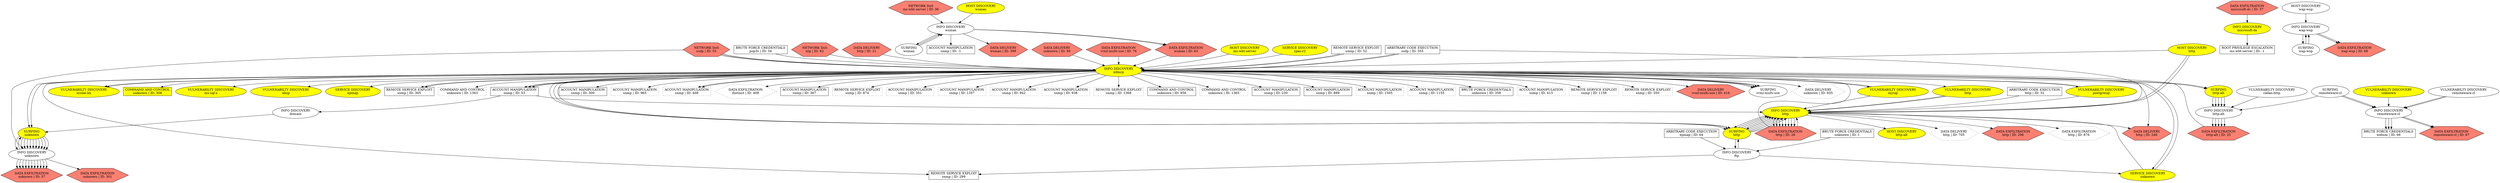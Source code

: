 digraph "" {
	"INFO DISCOVERY
xdmcp"	[fillcolor=yellow,
		shape=oval,
		style=filled,
		tooltip="\"GPL RPC xdmcp info query\""];
	"VULNERABILTY DISCOVERY
postgresql"	[fillcolor=yellow,
		shape=oval,
		style=filled,
		tooltip="\"ET POLICY Suspicious inbound to PostgreSQL port 5432\""];
	"INFO DISCOVERY
xdmcp" -> "VULNERABILTY DISCOVERY
postgresql"	[key=0,
		data="{'color': 'blue', 'label': '<font color=\"blue\"> start_next: 04/11/17, 17:59:58<br/>gap: 5247sec<br/>end_prev: 04/11/17, 16:32:31</\
font><br/><font color=\"blue\"><b>Attacker: 10.0.254.31</b></font>'}"];
	"SERVICE DISCOVERY
unknown"	[fillcolor=yellow,
		shape=oval,
		style=filled,
		tooltip="\"ET SCAN Potential VNC Scan 5800-5820\""];
	"INFO DISCOVERY
xdmcp" -> "SERVICE DISCOVERY
unknown"	[key=0,
		data="{'color': 'blue', 'fontcolor': '\"blue\"', 'label': '\"start_next: 04/11/17, 21:01:21\ngap: -184sec\nend_prev: 04/11/17, 21:04:25\"'}"];
	"VULNERABILTY DISCOVERY
mysql"	[fillcolor=yellow,
		shape=oval,
		style=filled,
		tooltip="\"ET POLICY Suspicious inbound to MSSQL port 1433
ET POLICY Suspicious inbound to mySQL port 3306
ET POLICY Suspicious inbound to \
Oracle SQL port 1521
ET POLICY Suspicious inbound to PostgreSQL port 5432\""];
	"INFO DISCOVERY
xdmcp" -> "VULNERABILTY DISCOVERY
mysql"	[key=0,
		data="{'color': 'brown', 'fontcolor': '\"brown\"', 'label': '\"start_next: 04/11/17, 13:20:44\ngap: 19sec\nend_prev: 04/11/17, 13:20:25\"'}"];
	"ACCOUNT MANIPULATION
snmp | ID: 53"	[shape=box,
		tooltip="\"GPL SNMP private access udp
GPL SNMP public access udp\""];
	"INFO DISCOVERY
xdmcp" -> "ACCOUNT MANIPULATION
snmp | ID: 53"	[key=0,
		data="{'color': 'blue', 'fontcolor': '\"blue\"', 'label': '\"start_next: 04/11/17, 18:03:10\ngap: -89sec\nend_prev: 04/11/17, 18:04:39\"'}"];
	"INFO DISCOVERY
xdmcp" -> "ACCOUNT MANIPULATION
snmp | ID: 53"	[key=1,
		data="{'color': 'blue', 'fontcolor': '\"blue\"', 'label': '\"start_next: 04/11/17, 16:33:04\ngap: -25sec\nend_prev: 04/11/17, 16:33:28\"'}"];
	"INFO DISCOVERY
xdmcp" -> "ACCOUNT MANIPULATION
snmp | ID: 53"	[key=2,
		data="{'color': 'blue', 'fontcolor': '\"blue\"', 'label': '\"start_next: 04/11/17, 18:04:03\ngap: 46sec\nend_prev: 04/11/17, 18:03:18\"'}"];
	"SURFING
http"	[fillcolor=yellow,
		shape=oval,
		style=filled,
		tooltip="\"ET WEB_SERVER WEB-PHP phpinfo access\""];
	"INFO DISCOVERY
xdmcp" -> "SURFING
http"	[key=0,
		data="{'color': 'blue', 'label': '<font color=\"blue\"> start_next: 04/11/17, 16:31:49<br/>gap: 2sec<br/>end_prev: 04/11/17, 16:31:48</font><\
br/><font color=\"blue\"><b>Attacker: 10.0.254.31</b></font>'}"];
	"INFO DISCOVERY
xdmcp" -> "SURFING
http"	[key=1,
		data="{'color': 'blue', 'fontcolor': '\"blue\"', 'label': '\"start_next: 04/11/17, 18:02:57\ngap: 4sec\nend_prev: 04/11/17, 18:02:53\"'}"];
	"INFO DISCOVERY
xdmcp" -> "SURFING
http"	[key=2,
		data="{'color': 'blue', 'fontcolor': '\"blue\"', 'label': '\"start_next: 04/11/17, 19:00:35\ngap: 1sec\nend_prev: 04/11/17, 19:00:33\"'}"];
	"VULNERABILTY DISCOVERY
http"	[fillcolor=yellow,
		shape=oval,
		style=filled,
		tooltip="\"ET SCAN Nikto Web App Scan in Progress\""];
	"INFO DISCOVERY
xdmcp" -> "VULNERABILTY DISCOVERY
http"	[key=0,
		data="{'color': 'blue', 'fontcolor': '\"blue\"', 'label': '\"start_next: 04/11/17, 19:03:50\ngap: -11sec\nend_prev: 04/11/17, 19:04:01\"'}"];
	"DATA DELIVERY
http | ID: 246"	[fillcolor=salmon,
		shape=hexagon,
		style=filled,
		tooltip="\"GPL WEB_SERVER perl post attempt\""];
	"INFO DISCOVERY
xdmcp" -> "DATA DELIVERY
http | ID: 246"	[key=0,
		data="{'color': 'blue', 'fontcolor': '\"blue\"', 'label': '\"start_next: 04/11/17, 14:12:05\ngap: 2sec\nend_prev: 04/11/17, 14:12:04\"'}"];
	"SURFING
http-alt"	[fillcolor=yellow,
		shape=oval,
		style=filled,
		tooltip="\"ET WEB_SERVER WEB-PHP phpinfo access\""];
	"INFO DISCOVERY
xdmcp" -> "SURFING
http-alt"	[key=0,
		data="{'color': 'blue', 'fontcolor': '\"blue\"', 'label': '\"start_next: 04/11/17, 14:10:39\ngap: 2sec\nend_prev: 04/11/17, 14:10:38\"'}"];
	"INFO DISCOVERY
xdmcp" -> "SURFING
http-alt"	[key=1,
		data="{'color': 'blue', 'fontcolor': '\"blue\"', 'label': '\"start_next: 04/11/17, 19:00:15\ngap: 2sec\nend_prev: 04/11/17, 19:00:13\"'}"];
	"VULNERABILTY DISCOVERY
ncube-lm"	[fillcolor=yellow,
		shape=oval,
		style=filled,
		tooltip="\"ET POLICY Suspicious inbound to mySQL port 3306
ET POLICY Suspicious inbound to mSQL port 4333
ET POLICY Suspicious inbound to \
MSSQL port 1433
ET POLICY Suspicious inbound to Oracle SQL port 1521
ET SCAN Nessus User Agent
ET POLICY Suspicious inbound to PostgreSQL \
port 5432\""];
	"INFO DISCOVERY
xdmcp" -> "VULNERABILTY DISCOVERY
ncube-lm"	[key=0,
		data="{'color': 'blue', 'fontcolor': '\"blue\"', 'label': '\"start_next: 04/11/17, 17:58:27\ngap: 5334sec\nend_prev: 04/11/17, 16:29:33\"'}"];
	"INFO DISCOVERY
xdmcp" -> "VULNERABILTY DISCOVERY
ncube-lm"	[key=1,
		data="{'color': 'blue', 'fontcolor': '\"blue\"', 'label': '\"start_next: 04/11/17, 18:56:43\ngap: 3367sec\nend_prev: 04/11/17, 18:00:36\"'}"];
	"COMMAND AND CONTROL
unknown | ID: 308"	[fillcolor=yellow,
		shape=box,
		style=filled,
		tooltip="\"ET POLICY RDP connection confirm\""];
	"INFO DISCOVERY
xdmcp" -> "COMMAND AND CONTROL
unknown | ID: 308"	[key=0,
		data="{'color': 'blue', 'fontcolor': '\"blue\"', 'label': '\"start_next: 04/11/17, 18:34:54\ngap: -70sec\nend_prev: 04/11/17, 18:36:04\"'}"];
	"VULNERABILTY DISCOVERY
ms-sql-s"	[fillcolor=yellow,
		shape=oval,
		style=filled,
		tooltip="\"ET POLICY Suspicious inbound to MSSQL port 1433
ET POLICY Suspicious inbound to mySQL port 3306
ET POLICY Suspicious inbound to \
Oracle SQL port 1521
ET POLICY Suspicious inbound to mSQL port 4333\""];
	"INFO DISCOVERY
xdmcp" -> "VULNERABILTY DISCOVERY
ms-sql-s"	[key=0,
		data="{'color': 'blue', 'fontcolor': '\"blue\"', 'label': '<font color=\"blue\"> start_next: 04/11/17, 18:57:01<br/>gap: 3359sec<br/>end_prev: \
04/11/17, 18:01:02</font><br/><font color=\"blue\"><b>Attacker: 10.0.254.31</b></font>'}"];
	"VULNERABILTY DISCOVERY
ahsp"	[fillcolor=yellow,
		shape=oval,
		style=filled,
		tooltip="\"ET POLICY Suspicious inbound to PostgreSQL port 5432
ET POLICY Suspicious inbound to MSSQL port 1433
ET POLICY Suspicious inbound \
to Oracle SQL port 1521
ET POLICY Suspicious inbound to mSQL port 4333\""];
	"INFO DISCOVERY
xdmcp" -> "VULNERABILTY DISCOVERY
ahsp"	[key=0,
		data="{'color': 'blue', 'label': '<font color=\"blue\"> start_next: 04/11/17, 17:58:38<br/>gap: 5331sec<br/>end_prev: 04/11/17, 16:29:48</\
font><br/><font color=\"blue\"><b>Attacker: 10.0.254.31</b></font>'}"];
	"SERVICE DISCOVERY
epmap"	[fillcolor=yellow,
		shape=oval,
		style=filled,
		tooltip="\"ET SCAN Behavioral Unusual Port 135 traffic Potential Scan or Infection
ET SCAN Potential VNC Scan 5800-5820
ET SCAN Potential \
VNC Scan 5900-5920\""];
	"INFO DISCOVERY
xdmcp" -> "SERVICE DISCOVERY
epmap"	[key=0,
		data="{'color': 'blue', 'fontcolor': '\"blue\"', 'label': '\"start_next: 04/11/17, 18:56:14\ngap: 3136sec\nend_prev: 04/11/17, 18:03:58\"'}"];
	"REMOTE SERVICE EXPLOIT
snmp | ID: 365"	[shape=box,
		tooltip="\"ET SNMP Samsung Printer SNMP Hardcode RW Community String\""];
	"INFO DISCOVERY
xdmcp" -> "REMOTE SERVICE EXPLOIT
snmp | ID: 365"	[key=0,
		data="{'color': 'blue', 'fontcolor': '\"blue\"', 'label': '<font color=\"blue\"> start_next: 04/11/17, 14:00:46<br/>gap: -231sec<br/>end_prev: \
04/11/17, 14:04:37</font><br/><font color=\"blue\"><b>Attacker: 10.0.254.31</b></font>'}"];
	"INFO DISCOVERY
xdmcp" -> "REMOTE SERVICE EXPLOIT
snmp | ID: 365"	[key=1,
		data="{'color': 'blue', 'fontcolor': '\"blue\"', 'label': '\"start_next: 04/11/17, 17:59:32\ngap: -1sec\nend_prev: 04/11/17, 17:59:33\"'}"];
	"COMMAND AND CONTROL
unknown | ID: 1363"	[shape=box,
		style=dotted,
		tooltip="\"ET POLICY RDP connection confirm\""];
	"INFO DISCOVERY
xdmcp" -> "COMMAND AND CONTROL
unknown | ID: 1363"	[key=0,
		data="{'color': 'blue', 'fontcolor': '\"blue\"', 'label': '\"start_next: 04/11/17, 16:53:57\ngap: -69sec\nend_prev: 04/11/17, 16:55:06\"'}"];
	"REMOTE SERVICE EXPLOIT
snmp | ID: 299"	[shape=box,
		tooltip="\"ET SNMP Samsung Printer SNMP Hardcode RW Community String\""];
	"INFO DISCOVERY
xdmcp" -> "REMOTE SERVICE EXPLOIT
snmp | ID: 299"	[key=0,
		data="{'color': 'blue', 'fontcolor': '\"blue\"', 'label': '\"start_next: 04/11/17, 18:04:54\ngap: -49sec\nend_prev: 04/11/17, 18:05:43\"'}"];
	"SURFING
unknown"	[fillcolor=yellow,
		shape=oval,
		style=filled,
		tooltip="\"ET WEB_SERVER WEB-PHP phpinfo access\""];
	"INFO DISCOVERY
xdmcp" -> "SURFING
unknown"	[key=0,
		data="{'color': 'blue', 'label': '<font color=\"blue\"> start_next: 04/11/17, 14:10:08<br/>gap: 1sec<br/>end_prev: 04/11/17, 14:10:07</font><\
br/><font color=\"blue\"><b>Attacker: 10.0.254.31</b></font>'}"];
	"INFO DISCOVERY
xdmcp" -> "SURFING
unknown"	[key=1,
		data="{'color': 'blue', 'fontcolor': '\"blue\"', 'label': '\"start_next: 04/11/17, 19:00:32\ngap: 54sec\nend_prev: 04/11/17, 18:59:38\"'}"];
	"ACCOUNT MANIPULATION
snmp | ID: 300"	[shape=box,
		tooltip="\"GPL SNMP public access udp\""];
	"INFO DISCOVERY
xdmcp" -> "ACCOUNT MANIPULATION
snmp | ID: 300"	[key=0,
		data="{'color': 'purple', 'fontcolor': '\"purple\"', 'label': '\"start_next: 04/11/17, 16:45:52\ngap: 0sec\nend_prev: 04/11/17, 16:45:52\"'}"];
	"ACCOUNT MANIPULATION
snmp | ID: 965"	[shape=box,
		style=dotted,
		tooltip="\"GPL SNMP private access udp
GPL SNMP public access udp\""];
	"INFO DISCOVERY
xdmcp" -> "ACCOUNT MANIPULATION
snmp | ID: 965"	[key=0,
		data="{'color': 'blue', 'label': '<font color=\"blue\"> start_next: 04/11/17, 14:03:19<br/>gap: -22sec<br/>end_prev: 04/11/17, 14:03:41</\
font><br/><font color=\"blue\"><b>Attacker: 10.0.254.31</b></font>'}"];
	"ACCOUNT MANIPULATION
snmp | ID: 408"	[shape=box,
		style=dotted,
		tooltip="\"GPL SNMP private access udp
GPL SNMP public access udp\""];
	"INFO DISCOVERY
xdmcp" -> "ACCOUNT MANIPULATION
snmp | ID: 408"	[key=0,
		data="{'color': 'blue', 'fontcolor': '\"blue\"', 'label': '\"start_next: 04/11/17, 16:31:24\ngap: 20sec\nend_prev: 04/11/17, 16:31:04\"'}"];
	"INFO DISCOVERY
xdmcp" -> "ACCOUNT MANIPULATION
snmp | ID: 408"	[key=1,
		data="{'color': 'blue', 'label': '<font color=\"blue\"> start_next: 04/11/17, 18:02:42<br/>gap: -32sec<br/>end_prev: 04/11/17, 18:03:14</\
font><br/><font color=\"blue\"><b>Attacker: 10.0.254.31</b></font>'}"];
	"DATA EXFILTRATION
distinct | ID: 409"	[fillcolor=salmon,
		shape=hexagon,
		style=dotted,
		tooltip="\"ET WEB_SPECIFIC_APPS PHP-CGI query string parameter vulnerability\""];
	"INFO DISCOVERY
xdmcp" -> "DATA EXFILTRATION
distinct | ID: 409"	[key=0,
		data="{'color': 'blue', 'fontcolor': '\"blue\"', 'label': '\"start_next: 04/11/17, 14:05:13\ngap: 26sec\nend_prev: 04/11/17, 14:04:47\"'}"];
	"ACCOUNT MANIPULATION
snmp | ID: 367"	[shape=box,
		tooltip="\"GPL SNMP private access udp
GPL SNMP public access udp\""];
	"INFO DISCOVERY
xdmcp" -> "ACCOUNT MANIPULATION
snmp | ID: 367"	[key=0,
		data="{'color': 'blue', 'fontcolor': '\"blue\"', 'label': '\"start_next: 04/11/17, 14:05:28\ngap: 52sec\nend_prev: 04/11/17, 14:04:36\"'}"];
	"REMOTE SERVICE EXPLOIT
snmp | ID: 874"	[shape=box,
		style=dotted,
		tooltip="\"ET SNMP Samsung Printer SNMP Hardcode RW Community String\""];
	"INFO DISCOVERY
xdmcp" -> "REMOTE SERVICE EXPLOIT
snmp | ID: 874"	[key=0,
		data="{'color': 'blue', 'fontcolor': '\"blue\"', 'label': '\"start_next: 04/11/17, 14:01:27\ngap: -119sec\nend_prev: 04/11/17, 14:03:26\"'}"];
	"ACCOUNT MANIPULATION
snmp | ID: 351"	[shape=box,
		style=dotted,
		tooltip="\"GPL SNMP private access udp
GPL SNMP public access udp\""];
	"INFO DISCOVERY
xdmcp" -> "ACCOUNT MANIPULATION
snmp | ID: 351"	[key=0,
		data="{'color': 'blue', 'fontcolor': '\"blue\"', 'label': '\"start_next: 04/11/17, 18:06:06\ngap: -263sec\nend_prev: 04/11/17, 18:10:29\"'}"];
	"ACCOUNT MANIPULATION
snmp | ID: 1357"	[shape=box,
		style=dotted,
		tooltip="\"GPL SNMP public access udp\""];
	"INFO DISCOVERY
xdmcp" -> "ACCOUNT MANIPULATION
snmp | ID: 1357"	[key=0,
		data="{'color': 'blue', 'fontcolor': '\"blue\"', 'label': '\"start_next: 04/11/17, 14:03:05\ngap: 49sec\nend_prev: 04/11/17, 14:02:16\"'}"];
	"ACCOUNT MANIPULATION
snmp | ID: 942"	[shape=box,
		style=dotted,
		tooltip="\"GPL SNMP private access udp
GPL SNMP public access udp\""];
	"INFO DISCOVERY
xdmcp" -> "ACCOUNT MANIPULATION
snmp | ID: 942"	[key=0,
		data="{'color': 'blue', 'fontcolor': '\"blue\"', 'label': '\"start_next: 04/11/17, 16:31:10\ngap: -64sec\nend_prev: 04/11/17, 16:32:13\"'}"];
	"ACCOUNT MANIPULATION
snmp | ID: 938"	[shape=box,
		style=dotted,
		tooltip="\"GPL SNMP private access udp
GPL SNMP public access udp\""];
	"INFO DISCOVERY
xdmcp" -> "ACCOUNT MANIPULATION
snmp | ID: 938"	[key=0,
		data="{'color': 'blue', 'fontcolor': '\"blue\"', 'label': '\"start_next: 04/11/17, 18:02:07\ngap: -71sec\nend_prev: 04/11/17, 18:03:18\"'}"];
	"REMOTE SERVICE EXPLOIT
snmp | ID: 1368"	[shape=box,
		style=dotted,
		tooltip="\"ET SNMP Samsung Printer SNMP Hardcode RW Community String\""];
	"INFO DISCOVERY
xdmcp" -> "REMOTE SERVICE EXPLOIT
snmp | ID: 1368"	[key=0,
		data="{'color': 'blue', 'fontcolor': '\"blue\"', 'label': '\"start_next: 04/11/17, 14:05:16\ngap: -77sec\nend_prev: 04/11/17, 14:06:33\"'}"];
	"COMMAND AND CONTROL
unknown | ID: 956"	[shape=box,
		tooltip="\"ET POLICY RDP connection confirm\""];
	"INFO DISCOVERY
xdmcp" -> "COMMAND AND CONTROL
unknown | ID: 956"	[key=0,
		data="{'color': 'blue', 'fontcolor': '\"blue\"', 'label': '<font color=\"blue\"> start_next: 04/11/17, 18:05:40<br/>gap: -54sec<br/>end_prev: \
04/11/17, 18:06:34</font><br/><font color=\"blue\"><b>Attacker: 10.0.254.31</b></font>'}"];
	"COMMAND AND CONTROL
unknown | ID: 1365"	[shape=box,
		style=dotted,
		tooltip="\"ET POLICY RDP connection confirm\""];
	"INFO DISCOVERY
xdmcp" -> "COMMAND AND CONTROL
unknown | ID: 1365"	[key=0,
		data="{'color': 'blue', 'fontcolor': '\"blue\"', 'label': '\"start_next: 04/11/17, 18:05:22\ngap: -49sec\nend_prev: 04/11/17, 18:06:11\"'}"];
	"ACCOUNT MANIPULATION
snmp | ID: 230"	[shape=box,
		tooltip="\"GPL SNMP private access udp
GPL SNMP public access udp\""];
	"INFO DISCOVERY
xdmcp" -> "ACCOUNT MANIPULATION
snmp | ID: 230"	[key=0,
		data="{'color': 'blue', 'fontcolor': '\"blue\"', 'label': '\"start_next: 04/11/17, 16:31:12\ngap: 57sec\nend_prev: 04/11/17, 16:30:15\"'}"];
	"ACCOUNT MANIPULATION
snmp | ID: 889"	[shape=box,
		tooltip="\"GPL SNMP private access udp
GPL SNMP public access udp\""];
	"INFO DISCOVERY
xdmcp" -> "ACCOUNT MANIPULATION
snmp | ID: 889"	[key=0,
		data="{'color': 'blue', 'fontcolor': '\"blue\"', 'label': '<font color=\"blue\"> start_next: 04/11/17, 16:30:57<br/>gap: 55sec<br/>end_prev: \
04/11/17, 16:30:02</font><br/><font color=\"blue\"><b>Attacker: 10.0.254.31</b></font>'}"];
	"ACCOUNT MANIPULATION
snmp | ID: 1505"	[shape=box,
		style=dotted,
		tooltip="\"GPL SNMP private access udp
GPL SNMP public access udp\""];
	"INFO DISCOVERY
xdmcp" -> "ACCOUNT MANIPULATION
snmp | ID: 1505"	[key=0,
		data="{'color': 'blue', 'fontcolor': '\"blue\"', 'label': '\"start_next: 04/11/17, 18:02:05\ngap: -49sec\nend_prev: 04/11/17, 18:02:54\"'}"];
	"ACCOUNT MANIPULATION
snmp | ID: 1155"	[shape=box,
		style=dotted,
		tooltip="\"GPL SNMP private access udp
GPL SNMP public access udp\""];
	"INFO DISCOVERY
xdmcp" -> "ACCOUNT MANIPULATION
snmp | ID: 1155"	[key=0,
		data="{'color': 'blue', 'fontcolor': '\"blue\"', 'label': '\"start_next: 04/11/17, 14:03:06\ngap: 48sec\nend_prev: 04/11/17, 14:02:19\"'}"];
	"BRUTE FORCE CREDENTIALS
unknown | ID: 358"	[shape=box,
		tooltip="\"ET SCAN Multiple MySQL Login Failures Possible Brute Force Attempt\""];
	"INFO DISCOVERY
xdmcp" -> "BRUTE FORCE CREDENTIALS
unknown | ID: 358"	[key=0,
		data="{'color': 'blue', 'fontcolor': '\"blue\"', 'label': '\"start_next: 04/11/17, 16:31:18\ngap: 48sec\nend_prev: 04/11/17, 16:30:31\"'}"];
	"ACCOUNT MANIPULATION
snmp | ID: 413"	[shape=box,
		style=dotted,
		tooltip="\"GPL SNMP private access udp
GPL SNMP public access udp\""];
	"INFO DISCOVERY
xdmcp" -> "ACCOUNT MANIPULATION
snmp | ID: 413"	[key=0,
		data="{'color': 'blue', 'fontcolor': '\"blue\"', 'label': '\"start_next: 04/11/17, 16:30:21\ngap: 37sec\nend_prev: 04/11/17, 16:29:44\"'}"];
	"REMOTE SERVICE EXPLOIT
snmp | ID: 1158"	[shape=box,
		style=dotted,
		tooltip="\"ET SNMP Samsung Printer SNMP Hardcode RW Community String\""];
	"INFO DISCOVERY
xdmcp" -> "REMOTE SERVICE EXPLOIT
snmp | ID: 1158"	[key=0,
		data="{'color': 'blue', 'fontcolor': '\"blue\"', 'label': '<font color=\"blue\"> start_next: 04/11/17, 18:03:15<br/>gap: -75sec<br/>end_prev: \
04/11/17, 18:04:30</font><br/><font color=\"blue\"><b>Attacker: 10.0.254.31</b></font>'}"];
	"REMOTE SERVICE EXPLOIT
snmp | ID: 350"	[shape=box,
		style=dotted,
		tooltip="\"ET SNMP Samsung Printer SNMP Hardcode RW Community String\""];
	"INFO DISCOVERY
xdmcp" -> "REMOTE SERVICE EXPLOIT
snmp | ID: 350"	[key=0,
		data="{'color': 'blue', 'fontcolor': '\"blue\"', 'label': '\"start_next: 04/11/17, 16:29:49\ngap: -103sec\nend_prev: 04/11/17, 16:31:32\"'}"];
	"DATA DELIVERY
vrml-multi-use | ID: 416"	[fillcolor=salmon,
		shape=hexagon,
		style=filled,
		tooltip="\"ET WEB_SERVER PHP Possible php Remote File Inclusion Attempt
ET WEB_SERVER PHP tags in HTTP POST
GPL WEB_SERVER perl post attempt\""];
	"INFO DISCOVERY
xdmcp" -> "DATA DELIVERY
vrml-multi-use | ID: 416"	[key=0,
		data="{'color': 'blue', 'fontcolor': '\"blue\"', 'label': '<font color=\"blue\"> start_next: 04/11/17, 21:00:04<br/>gap: -289sec<br/>end_prev: \
04/11/17, 21:04:53</font><br/><font color=\"blue\"><b>Attacker: 10.0.254.31</b></font>'}"];
	"SURFING
vrml-multi-use"	[shape=oval,
		tooltip="\"ET WEB_SERVER WEB-PHP phpinfo access\""];
	"INFO DISCOVERY
xdmcp" -> "SURFING
vrml-multi-use"	[key=0,
		data="{'color': 'blue', 'fontcolor': '\"blue\"', 'label': '<font color=\"blue\"> start_next: 04/11/17, 14:11:32<br/>gap: 2sec<br/>end_prev: \
04/11/17, 14:11:30</font><br/><font color=\"blue\"><b>Attacker: 10.0.254.31</b></font>'}"];
	"INFO DISCOVERY
xdmcp" -> "SURFING
vrml-multi-use"	[key=1,
		data="{'color': 'blue', 'fontcolor': '\"blue\"', 'label': '\"start_next: 04/11/17, 16:34:42\ngap: 2sec\nend_prev: 04/11/17, 16:34:40\"'}"];
	"INFO DISCOVERY
xdmcp" -> "SURFING
vrml-multi-use"	[key=2,
		data="{'color': 'blue', 'fontcolor': '\"blue\"', 'label': '\"start_next: 04/11/17, 18:07:07\ngap: 2sec\nend_prev: 04/11/17, 18:07:05\"'}"];
	"INFO DISCOVERY
xdmcp" -> "SURFING
vrml-multi-use"	[key=3,
		data="{'color': 'blue', 'fontcolor': '\"blue\"', 'label': '\"start_next: 04/11/17, 19:01:18\ngap: 2sec\nend_prev: 04/11/17, 19:01:16\"'}"];
	"DATA DELIVERY
unknown | ID: 935"	[fillcolor=salmon,
		shape=hexagon,
		style=dotted,
		tooltip="\"ET WEB_SERVER PHP tags in HTTP POST
GPL WEB_SERVER perl post attempt\""];
	"INFO DISCOVERY
xdmcp" -> "DATA DELIVERY
unknown | ID: 935"	[key=0,
		data="{'color': 'blue', 'fontcolor': '\"blue\"', 'label': '\"start_next: 04/11/17, 16:32:34\ngap: 7sec\nend_prev: 04/11/17, 16:32:27\"'}"];
	"INFO DISCOVERY
http"	[fillcolor=yellow,
		shape=oval,
		style=filled,
		tooltip="\"GPL WEB_SERVER mod_gzip_status access\""];
	"INFO DISCOVERY
http" -> "SURFING
http"	[key=0,
		data="{'color': 'purple', 'fontcolor': '\"purple\"', 'label': '\"start_next: 04/11/17, 15:49:56\ngap: 1sec\nend_prev: 04/11/17, 15:49:55\"'}"];
	"INFO DISCOVERY
http" -> "SURFING
http"	[key=1,
		data="{'color': 'tomato', 'fontcolor': '\"purple\"', 'label': '<font color=\"tomato\"> start_next: 04/11/17, 13:41:56<br/>gap: 1sec<br/>end_\
prev: 04/11/17, 13:41:55</font><br/><font color=\"tomato\"><b>Attacker: 10.0.254.33</b></font>'}"];
	"DATA EXFILTRATION
http | ID: 26"	[fillcolor=salmon,
		shape=hexagon,
		style=filled,
		tooltip="\"ET WEB_SPECIFIC_APPS PHP-CGI query string parameter vulnerability\""];
	"INFO DISCOVERY
http" -> "DATA EXFILTRATION
http | ID: 26"	[key=0,
		data="{'color': 'blue', 'fontcolor': '\"blue\"', 'label': '\"start_next: 04/11/17, 22:19:01\ngap: 1sec\nend_prev: 04/11/17, 22:19:00\"'}"];
	"INFO DISCOVERY
http" -> "DATA EXFILTRATION
http | ID: 26"	[key=1,
		data="{'color': 'purple', 'fontcolor': '\"purple\"', 'label': '\"start_next: 04/11/17, 13:31:59\ngap: 1sec\nend_prev: 04/11/17, 13:31:59\"'}"];
	"INFO DISCOVERY
http" -> "DATA EXFILTRATION
http | ID: 26"	[key=2,
		data="{'color': 'purple', 'fontcolor': '\"purple\"', 'label': '\"start_next: 04/11/17, 15:49:55\ngap: 1sec\nend_prev: 04/11/17, 15:49:54\"'}"];
	"INFO DISCOVERY
http" -> "DATA EXFILTRATION
http | ID: 26"	[key=3,
		data="{'color': 'purple', 'fontcolor': '\"purple\"', 'label': '\"start_next: 04/11/17, 18:10:09\ngap: 1sec\nend_prev: 04/11/17, 18:10:08\"'}"];
	"INFO DISCOVERY
http" -> "DATA EXFILTRATION
http | ID: 26"	[key=4,
		data="{'color': 'purple', 'fontcolor': '\"purple\"', 'label': '\"start_next: 04/11/17, 13:22:54\ngap: 1sec\nend_prev: 04/11/17, 13:22:53\"'}"];
	"INFO DISCOVERY
http" -> "DATA EXFILTRATION
http | ID: 26"	[key=5,
		data="{'color': 'brown', 'fontcolor': '\"brown\"', 'label': '\"start_next: 04/11/17, 14:16:09\ngap: 1sec\nend_prev: 04/11/17, 14:16:09\"'}"];
	"INFO DISCOVERY
http" -> "DATA EXFILTRATION
http | ID: 26"	[key=6,
		data="{'color': 'brown', 'fontcolor': '\"brown\"', 'label': '\"start_next: 04/11/17, 14:17:33\ngap: -79sec\nend_prev: 04/11/17, 14:18:52\"'}"];
	"INFO DISCOVERY
http" -> "DATA EXFILTRATION
http | ID: 26"	[key=7,
		data="{'color': 'tomato', 'fontcolor': '\"tomato\"', 'label': '\"start_next: 04/11/17, 16:07:27\ngap: 1sec\nend_prev: 04/11/17, 16:07:26\"'}"];
	"HOST DISCOVERY
http-alt"	[fillcolor=yellow,
		shape=oval,
		style=filled,
		tooltip="\"ET SCAN Possible Nmap User-Agent Observed
ET SCAN Nmap Scripting Engine User-Agent Detected (Nmap Scripting Engine)\""];
	"INFO DISCOVERY
http" -> "HOST DISCOVERY
http-alt"	[key=0,
		data="{'color': 'purple', 'fontcolor': '\"purple\"', 'label': '\"start_next: 04/11/17, 14:00:02\ngap: -40sec\nend_prev: 04/11/17, 14:00:42\"'}"];
	"INFO DISCOVERY
http" -> "DATA DELIVERY
http | ID: 246"	[key=0,
		data="{'color': 'blue', 'fontcolor': '\"blue\"', 'label': '\"start_next: 04/11/17, 18:04:46\ngap: 2sec\nend_prev: 04/11/17, 18:04:44\"'}"];
	"DATA DELIVERY
http | ID: 705"	[fillcolor=salmon,
		shape=hexagon,
		style=dotted,
		tooltip="\"ET WEB_SERVER PHP tags in HTTP POST
ET WEB_SERVER PHP Possible php Remote File Inclusion Attempt
ET WEB_SERVER PHP Possible https \
Local File Inclusion Attempt
GPL WEB_SERVER perl post attempt\""];
	"INFO DISCOVERY
http" -> "DATA DELIVERY
http | ID: 705"	[key=0,
		data="{'color': 'blue', 'fontcolor': '\"blue\"', 'label': '\"start_next: 04/11/17, 21:09:26\ngap: 70sec\nend_prev: 04/11/17, 21:08:16\"'}"];
	"DATA EXFILTRATION
http | ID: 296"	[fillcolor=salmon,
		shape=hexagon,
		style=filled,
		tooltip="\"ET WEB_SPECIFIC_APPS PHP-CGI query string parameter vulnerability\""];
	"INFO DISCOVERY
http" -> "DATA EXFILTRATION
http | ID: 296"	[key=0,
		data="{'color': 'brown', 'fontcolor': '\"brown\"', 'label': '\"start_next: 04/11/17, 15:21:41\ngap: 1sec\nend_prev: 04/11/17, 15:21:40\"'}"];
	"DATA EXFILTRATION
http | ID: 876"	[fillcolor=salmon,
		shape=hexagon,
		style=dotted,
		tooltip="\"ET WEB_SPECIFIC_APPS PHP-CGI query string parameter vulnerability
ET WEB_SERVER DD-WRT Information Disclosure Attempt
ET CURRENT_\
EVENTS Possible TLS HeartBleed Unencrypted Request Method 3 (Inbound to Common SSL Port)
ET INFO WinHttp AutoProxy Request wpad.dat \
Possible BadTunnel\""];
	"INFO DISCOVERY
http" -> "DATA EXFILTRATION
http | ID: 876"	[key=0,
		data="{'color': 'darkgreen', 'fontcolor': '\"darkgreen\"', 'label': '\"start_next: 04/11/17, 22:10:29\ngap: 1sec\nend_prev: 04/11/17, 22:\
10:29\"'}"];
	"INFO DISCOVERY
microsoft-ds"	[fillcolor=yellow,
		shape=oval,
		style=filled,
		tooltip="\"ET ATTACK_RESPONSE Net User Command Response\""];
	"ROOT PRIVILEGE ESCALATION
ms-wbt-server | ID: -1"	[shape=box,
		tooltip="\"ET POLICY MS Terminal Server Root login\""];
	"INFO DISCOVERY
microsoft-ds" -> "ROOT PRIVILEGE ESCALATION
ms-wbt-server | ID: -1"	[key=0,
		data="{'color': 'blue', 'fontcolor': '\"blue\"', 'label': '\"start_next: 04/11/17, 17:47:33\ngap: 600sec\nend_prev: 04/11/17, 17:37:34\"'}"];
	"INFO DISCOVERY
unknown"	[shape=oval,
		tooltip="\"GPL WEB_SERVER globals.pl access
GPL WEB_SERVER mod_gzip_status access\""];
	"INFO DISCOVERY
unknown" -> "SURFING
unknown"	[key=0,
		data="{'color': 'blue', 'fontcolor': '\"blue\"', 'label': '\"start_next: 04/11/17, 18:04:51\ngap: 3sec\nend_prev: 04/11/17, 18:04:49\"'}"];
	"DATA EXFILTRATION
unknown | ID: 57"	[fillcolor=salmon,
		shape=hexagon,
		style=filled,
		tooltip="\"ET WEB_SPECIFIC_APPS PHP-CGI query string parameter vulnerability\""];
	"INFO DISCOVERY
unknown" -> "DATA EXFILTRATION
unknown | ID: 57"	[key=0,
		data="{'color': 'blue', 'fontcolor': '\"blue\"', 'label': '\"start_next: 04/11/17, 15:48:51\ngap: 1sec\nend_prev: 04/11/17, 15:48:50\"'}"];
	"INFO DISCOVERY
unknown" -> "DATA EXFILTRATION
unknown | ID: 57"	[key=1,
		data="{'color': 'purple', 'fontcolor': '\"purple\"', 'label': '\"start_next: 04/11/17, 13:36:00\ngap: 1sec\nend_prev: 04/11/17, 13:35:59\"'}"];
	"INFO DISCOVERY
unknown" -> "DATA EXFILTRATION
unknown | ID: 57"	[key=2,
		data="{'color': 'purple', 'fontcolor': '\"purple\"', 'label': '\"start_next: 04/11/17, 15:57:26\ngap: 1sec\nend_prev: 04/11/17, 15:57:25\"'}"];
	"INFO DISCOVERY
unknown" -> "DATA EXFILTRATION
unknown | ID: 57"	[key=3,
		data="{'color': 'purple', 'fontcolor': '\"purple\"', 'label': '\"start_next: 04/11/17, 18:14:44\ngap: 1sec\nend_prev: 04/11/17, 18:14:43\"'}"];
	"INFO DISCOVERY
unknown" -> "DATA EXFILTRATION
unknown | ID: 57"	[key=4,
		data="{'color': 'purple', 'fontcolor': '\"purple\"', 'label': '\"start_next: 04/11/17, 20:49:08\ngap: 1sec\nend_prev: 04/11/17, 20:49:07\"'}"];
	"INFO DISCOVERY
unknown" -> "DATA EXFILTRATION
unknown | ID: 57"	[key=5,
		data="{'color': 'purple', 'fontcolor': '\"purple\"', 'label': '\"start_next: 04/11/17, 20:41:54\ngap: 1sec\nend_prev: 04/11/17, 20:41:53\"'}"];
	"INFO DISCOVERY
unknown" -> "DATA EXFILTRATION
unknown | ID: 57"	[key=6,
		data="{'color': 'brown', 'fontcolor': '\"brown\"', 'label': '\"start_next: 04/11/17, 14:18:07\ngap: 1sec\nend_prev: 04/11/17, 14:18:06\"'}"];
	"INFO DISCOVERY
unknown" -> "DATA EXFILTRATION
unknown | ID: 57"	[key=7,
		data="{'color': 'brown', 'fontcolor': '\"brown\"', 'label': '\"start_next: 04/11/17, 17:47:21\ngap: 1sec\nend_prev: 04/11/17, 17:47:20\"'}"];
	"INFO DISCOVERY
unknown" -> "DATA EXFILTRATION
unknown | ID: 57"	[key=8,
		data="{'color': 'brown', 'fontcolor': '\"brown\"', 'label': '\"start_next: 04/11/17, 14:26:38\ngap: 1sec\nend_prev: 04/11/17, 14:26:37\"'}"];
	"INFO DISCOVERY
unknown" -> "DATA EXFILTRATION
unknown | ID: 57"	[key=9,
		data="{'color': 'brown', 'fontcolor': '\"brown\"', 'label': '\"start_next: 04/11/17, 14:53:44\ngap: 1sec\nend_prev: 04/11/17, 14:53:43\"'}"];
	"INFO DISCOVERY
unknown" -> "DATA EXFILTRATION
unknown | ID: 57"	[key=10,
		data="{'color': 'tomato', 'fontcolor': '\"tomato\"', 'label': '\"start_next: 04/11/17, 17:01:50\ngap: 1sec\nend_prev: 04/11/17, 17:01:49\"'}"];
	"DATA EXFILTRATION
unknown | ID: 301"	[fillcolor=salmon,
		shape=hexagon,
		style=filled,
		tooltip="\"ET WEB_SPECIFIC_APPS PHP-CGI query string parameter vulnerability\""];
	"INFO DISCOVERY
unknown" -> "DATA EXFILTRATION
unknown | ID: 301"	[key=0,
		data="{'color': 'blue', 'fontcolor': '\"blue\"', 'label': '\"start_next: 04/11/17, 16:51:43\ngap: 1sec\nend_prev: 04/11/17, 16:51:42\"'}"];
	"INFO DISCOVERY
domain"	[shape=oval,
		tooltip="\"GPL WEB_SERVER globals.pl access
GPL DNS named version attempt\""];
	"INFO DISCOVERY
domain" -> "SURFING
unknown"	[key=0,
		data="{'color': 'purple', 'fontcolor': '\"purple\"', 'label': '\"start_next: 04/11/17, 18:10:07\ngap: -3sec\nend_prev: 04/11/17, 18:10:10\"'}"];
	"INFO DISCOVERY
wsman"	[shape=oval,
		tooltip="\"GPL WEB_SERVER globals.pl access\""];
	"SURFING
wsman"	[shape=oval,
		tooltip="\"ET WEB_SERVER WEB-PHP phpinfo access\""];
	"INFO DISCOVERY
wsman" -> "SURFING
wsman"	[key=0,
		data="{'color': 'purple', 'fontcolor': '\"purple\"', 'label': '\"start_next: 04/11/17, 14:07:14\ngap: 1sec\nend_prev: 04/11/17, 14:07:13\"'}"];
	"ACCOUNT MANIPULATION
snmp | ID: -1"	[shape=box,
		tooltip="\"GPL SNMP public access udp\""];
	"INFO DISCOVERY
wsman" -> "ACCOUNT MANIPULATION
snmp | ID: -1"	[key=0,
		data="{'color': 'blue', 'fontcolor': '\"blue\"', 'label': '\"start_next: 04/11/17, 16:27:10\ngap: 852sec\nend_prev: 04/11/17, 16:12:58\"'}"];
	"DATA DELIVERY
wsman | ID: 399"	[fillcolor=salmon,
		shape=hexagon,
		style=filled,
		tooltip="\"GPL WEB_SERVER perl post attempt\""];
	"INFO DISCOVERY
wsman" -> "DATA DELIVERY
wsman | ID: 399"	[key=0,
		data="{'color': 'blue', 'fontcolor': '\"blue\"', 'label': '\"start_next: 04/11/17, 14:06:45\ngap: 7sec\nend_prev: 04/11/17, 14:06:38\"'}"];
	"DATA EXFILTRATION
wsman | ID: 63"	[fillcolor=salmon,
		shape=hexagon,
		style=filled,
		tooltip="\"ET WEB_SPECIFIC_APPS PHP-CGI query string parameter vulnerability\""];
	"INFO DISCOVERY
wsman" -> "DATA EXFILTRATION
wsman | ID: 63"	[key=0,
		data="{'color': 'purple', 'fontcolor': '\"purple\"', 'label': '\"start_next: 04/11/17, 14:07:20\ngap: 9sec\nend_prev: 04/11/17, 14:07:10\"'}"];
	"INFO DISCOVERY
wsman" -> "DATA EXFILTRATION
wsman | ID: 63"	[key=1,
		data="{'color': 'purple', 'fontcolor': '\"purple\"', 'label': '\"start_next: 04/11/17, 17:57:48\ngap: 1sec\nend_prev: 04/11/17, 17:57:47\"'}"];
	"INFO DISCOVERY
ftp"	[shape=oval,
		tooltip="\"GPL FTP CWD Root directory transversal attempt
GPL FTP PORT bounce attempt
GPL FTP CWD ~ attempt
GPL FTP CWD ~root attempt
GPL \
FTP SITE EXEC attempt
GPL FTP CWD .... attempt
GPL FTP LIST directory traversal attempt
GPL RPC xdmcp info query
GPL FTP CWD ...
\
GPL FTP .forward\""];
	"INFO DISCOVERY
ftp" -> "SERVICE DISCOVERY
unknown"	[key=0,
		data="{'color': 'turquoise', 'fontcolor': '\"turquoise\"', 'label': '\"start_next: 04/11/17, 17:20:30\ngap: 614sec\nend_prev: 04/11/17, 17:\
10:17\"'}"];
	"INFO DISCOVERY
ftp" -> "SURFING
http"	[key=0,
		data="{'color': 'blue', 'fontcolor': '\"blue\"', 'label': '\"start_next: 04/11/17, 18:05:08\ngap: -62sec\nend_prev: 04/11/17, 18:06:10\"'}"];
	"INFO DISCOVERY
ftp" -> "REMOTE SERVICE EXPLOIT
snmp | ID: 299"	[key=0,
		data="{'color': 'blue', 'fontcolor': '\"blue\"', 'label': '\"start_next: 04/11/17, 14:03:39\ngap: -155sec\nend_prev: 04/11/17, 14:06:14\"'}"];
	"INFO DISCOVERY
wap-wsp"	[shape=oval,
		tooltip="\"GPL WEB_SERVER globals.pl access\""];
	"SURFING
wap-wsp"	[shape=oval,
		tooltip="\"ET WEB_SERVER WEB-PHP phpinfo access\""];
	"INFO DISCOVERY
wap-wsp" -> "SURFING
wap-wsp"	[key=0,
		data="{'color': 'purple', 'fontcolor': '\"purple\"', 'label': '\"start_next: 04/11/17, 14:07:50\ngap: 1sec\nend_prev: 04/11/17, 14:07:50\"'}"];
	"DATA EXFILTRATION
wap-wsp | ID: 68"	[fillcolor=salmon,
		shape=hexagon,
		style=filled,
		tooltip="\"ET WEB_SPECIFIC_APPS PHP-CGI query string parameter vulnerability\""];
	"INFO DISCOVERY
wap-wsp" -> "DATA EXFILTRATION
wap-wsp | ID: 68"	[key=0,
		data="{'color': 'purple', 'fontcolor': '\"purple\"', 'label': '\"start_next: 04/11/17, 17:47:28\ngap: 1sec\nend_prev: 04/11/17, 17:47:27\"'}"];
	"INFO DISCOVERY
wap-wsp" -> "DATA EXFILTRATION
wap-wsp | ID: 68"	[key=1,
		data="{'color': 'purple', 'fontcolor': '\"purple\"', 'label': '\"start_next: 04/11/17, 20:48:48\ngap: 1sec\nend_prev: 04/11/17, 20:48:47\"'}"];
	"INFO DISCOVERY
remoteware-cl"	[shape=oval,
		tooltip="\"GPL WEB_SERVER globals.pl access
GPL WEB_SERVER mod_gzip_status access\""];
	"DATA EXFILTRATION
remoteware-cl | ID: 67"	[fillcolor=salmon,
		shape=hexagon,
		style=filled,
		tooltip="\"ET WEB_SPECIFIC_APPS PHP-CGI query string parameter vulnerability\""];
	"INFO DISCOVERY
remoteware-cl" -> "DATA EXFILTRATION
remoteware-cl | ID: 67"	[key=0,
		data="{'color': 'purple', 'fontcolor': '\"purple\"', 'label': '\"start_next: 04/11/17, 17:47:57\ngap: 4sec\nend_prev: 04/11/17, 17:47:53\"'}"];
	"INFO DISCOVERY
remoteware-cl" -> "DATA EXFILTRATION
remoteware-cl | ID: 67"	[key=1,
		data="{'color': 'purple', 'fontcolor': '\"purple\"', 'label': '\"start_next: 04/11/17, 20:48:22\ngap: -38sec\nend_prev: 04/11/17, 20:49:00\"'}"];
	"BRUTE FORCE CREDENTIALS
websm | ID: 66"	[shape=box,
		tooltip="\"GPL POLICY Sun JavaServer default password login attempt\""];
	"INFO DISCOVERY
remoteware-cl" -> "BRUTE FORCE CREDENTIALS
websm | ID: 66"	[key=0,
		data="{'color': 'blue', 'fontcolor': '\"blue\"', 'label': '\"start_next: 04/11/17, 14:13:02\ngap: 1sec\nend_prev: 04/11/17, 14:13:01\"'}"];
	"INFO DISCOVERY
remoteware-cl" -> "BRUTE FORCE CREDENTIALS
websm | ID: 66"	[key=1,
		data="{'color': 'blue', 'fontcolor': '\"blue\"', 'label': '\"start_next: 04/11/17, 16:41:46\ngap: 1sec\nend_prev: 04/11/17, 16:41:45\"'}"];
	"INFO DISCOVERY
remoteware-cl" -> "BRUTE FORCE CREDENTIALS
websm | ID: 66"	[key=2,
		data="{'color': 'blue', 'fontcolor': '\"blue\"', 'label': '\"start_next: 04/11/17, 18:12:49\ngap: 1sec\nend_prev: 04/11/17, 18:12:48\"'}"];
	"INFO DISCOVERY
http-alt"	[shape=oval,
		tooltip="\"GPL WEB_SERVER globals.pl access\""];
	"DATA EXFILTRATION
http-alt | ID: 25"	[fillcolor=salmon,
		shape=hexagon,
		style=filled,
		tooltip="\"ET WEB_SPECIFIC_APPS PHP-CGI query string parameter vulnerability
ET WEB_SERVER Possible MySQL SQLi Attempt Information Schema \
Access\""];
	"INFO DISCOVERY
http-alt" -> "DATA EXFILTRATION
http-alt | ID: 25"	[key=0,
		data="{'color': 'maroon', 'fontcolor': '\"maroon\"', 'label': '\"start_next: 04/11/17, 18:02:32\ngap: 1sec\nend_prev: 04/11/17, 18:02:31\"'}"];
	"INFO DISCOVERY
http-alt" -> "DATA EXFILTRATION
http-alt | ID: 25"	[key=1,
		data="{'color': 'blue', 'fontcolor': '\"blue\"', 'label': '\"start_next: 04/11/17, 20:16:11\ngap: -266sec\nend_prev: 04/11/17, 20:20:37\"'}"];
	"INFO DISCOVERY
http-alt" -> "DATA EXFILTRATION
http-alt | ID: 25"	[key=2,
		data="{'color': 'brown', 'fontcolor': '\"brown\"', 'label': '\"start_next: 04/11/17, 14:18:37\ngap: 1sec\nend_prev: 04/11/17, 14:18:36\"'}"];
	"INFO DISCOVERY
http-alt" -> "DATA EXFILTRATION
http-alt | ID: 25"	[key=3,
		data="{'color': 'brown', 'fontcolor': '\"brown\"', 'label': '\"start_next: 04/11/17, 14:08:06\ngap: 1sec\nend_prev: 04/11/17, 14:08:05\"'}"];
	"INFO DISCOVERY
http-alt" -> "DATA EXFILTRATION
http-alt | ID: 25"	[key=4,
		data="{'color': 'tomato', 'fontcolor': '\"tomato\"', 'label': '\"start_next: 04/11/17, 16:11:49\ngap: 1sec\nend_prev: 04/11/17, 16:11:48\"'}"];
	"VULNERABILTY DISCOVERY
postgresql" -> "INFO DISCOVERY
xdmcp"	[key=0,
		data="{'color': 'blue', 'fontcolor': '\"blue\"', 'label': '\"start_next: 04/11/17, 18:03:54\ngap: 84sec\nend_prev: 04/11/17, 18:02:30\"'}"];
	"VULNERABILTY DISCOVERY
postgresql" -> "INFO DISCOVERY
http"	[key=0,
		data="{'color': 'purple', 'fontcolor': '\"purple\"', 'label': '\"start_next: 04/11/17, 15:53:15\ngap: -108sec\nend_prev: 04/11/17, 15:55:\
03\"'}"];
	"SERVICE DISCOVERY
unknown" -> "INFO DISCOVERY
xdmcp"	[key=0,
		data="{'color': 'brown', 'fontcolor': '\"brown\"', 'label': '\"start_next: 04/11/17, 13:20:24\ngap: 1134sec\nend_prev: 04/11/17, 13:01:29\"'}"];
	"SERVICE DISCOVERY
unknown" -> "INFO DISCOVERY
http"	[key=0,
		data="{'color': 'blue', 'fontcolor': '\"blue\"', 'label': '\"start_next: 04/11/17, 14:49:28\ngap: 83sec\nend_prev: 04/11/17, 14:48:05\"'}"];
	"ARBITRARY CODE EXECUTION
ssdp | ID: 355"	[shape=box,
		tooltip="\"GPL MISC UPnP malformed advertisement\""];
	"ARBITRARY CODE EXECUTION
ssdp | ID: 355" -> "INFO DISCOVERY
xdmcp"	[key=0,
		data="{'color': 'blue', 'fontcolor': '\"blue\"', 'label': '\"start_next: 04/11/17, 14:09:15\ngap: 21sec\nend_prev: 04/11/17, 14:08:53\"'}"];
	"ARBITRARY CODE EXECUTION
ssdp | ID: 355" -> "INFO DISCOVERY
xdmcp"	[key=1,
		data="{'color': 'blue', 'fontcolor': '\"blue\"', 'label': '\"start_next: 04/11/17, 18:58:54\ngap: 21sec\nend_prev: 04/11/17, 18:58:33\"'}"];
	"ARBITRARY CODE EXECUTION
ssdp | ID: 355" -> "INFO DISCOVERY
http"	[key=0,
		data="{'color': 'blue', 'fontcolor': '\"blue\"', 'label': '\"start_next: 04/11/17, 21:08:16\ngap: 587sec\nend_prev: 04/11/17, 20:58:29\"'}"];
	"VULNERABILTY DISCOVERY
mysql" -> "INFO DISCOVERY
xdmcp"	[key=0,
		data="{'color': 'blue', 'fontcolor': '\"blue\"', 'label': '\"start_next: 04/11/17, 14:01:26\ngap: 97sec\nend_prev: 04/11/17, 13:59:49\"'}"];
	"VULNERABILTY DISCOVERY
mysql" -> "INFO DISCOVERY
http"	[key=0,
		data="{'color': 'purple', 'fontcolor': '\"purple\"', 'label': '\"start_next: 04/11/17, 20:40:43\ngap: 4sec\nend_prev: 04/11/17, 20:40:38\"'}"];
	"ACCOUNT MANIPULATION
snmp | ID: 53" -> "INFO DISCOVERY
http"	[key=0,
		data="{'color': 'blue', 'fontcolor': '\"blue\"', 'label': '\"start_next: 04/11/17, 18:03:34\ngap: 62sec\nend_prev: 04/11/17, 18:02:32\"'}"];
	"ACCOUNT MANIPULATION
snmp | ID: 53" -> "INFO DISCOVERY
domain"	[key=0,
		data="{'color': 'purple', 'fontcolor': '\"purple\"', 'label': '\"start_next: 04/11/17, 18:06:05\ngap: 5sec\nend_prev: 04/11/17, 18:06:00\"'}"];
	"HOST DISCOVERY
http"	[fillcolor=yellow,
		shape=oval,
		style=filled,
		tooltip="\"ET SCAN Possible Nmap User-Agent Observed
ET SCAN Nmap Scripting Engine User-Agent Detected (Nmap Scripting Engine)\""];
	"HOST DISCOVERY
http" -> "INFO DISCOVERY
xdmcp"	[key=0,
		data="{'color': 'purple', 'fontcolor': '\"purple\"', 'label': '\"start_next: 04/11/17, 16:43:55\ngap: 214sec\nend_prev: 04/11/17, 16:40:22\"'}"];
	"HOST DISCOVERY
http" -> "INFO DISCOVERY
http"	[key=0,
		data="{'color': 'purple', 'fontcolor': '\"purple\"', 'label': '<font color=\"purple\"> start_next: 04/11/17, 13:31:59<br/>gap: 5sec<br/>end_\
prev: 04/11/17, 13:31:54</font><br/><font color=\"purple\"><b>Attacker: 10.0.254.30</b></font>'}"];
	"HOST DISCOVERY
http" -> "INFO DISCOVERY
http"	[key=1,
		data="{'color': 'purple', 'fontcolor': '\"purple\"', 'label': '\"start_next: 04/11/17, 15:49:55\ngap: 4sec\nend_prev: 04/11/17, 15:49:51\"'}"];
	"ARBITRARY CODE EXECUTION
http | ID: 32"	[shape=box,
		tooltip="\"ET CURRENT_EVENTS QNAP Shellshock CVE-2014-6271\""];
	"ARBITRARY CODE EXECUTION
http | ID: 32" -> "INFO DISCOVERY
http"	[key=0,
		data="{'color': 'darkgreen', 'fontcolor': '\"darkgreen\"', 'label': '\"start_next: 04/11/17, 22:10:29\ngap: -46sec\nend_prev: 04/11/17, 22:\
11:15\"'}"];
	"SURFING
http" -> "INFO DISCOVERY
http"	[key=0,
		data="{'color': 'blue', 'fontcolor': '\"blue\"', 'label': '\"start_next: 04/11/17, 22:19:00\ngap: -5sec\nend_prev: 04/11/17, 22:19:05\"'}"];
	"SURFING
http" -> "INFO DISCOVERY
http"	[key=1,
		data="{'color': 'purple', 'fontcolor': '\"purple\"', 'label': '\"start_next: 04/11/17, 13:31:59\ngap: -5sec\nend_prev: 04/11/17, 13:32:04\"'}"];
	"SURFING
http" -> "INFO DISCOVERY
http"	[key=2,
		data="{'color': 'purple', 'fontcolor': '\"purple\"', 'label': '\"start_next: 04/11/17, 15:49:54\ngap: -5sec\nend_prev: 04/11/17, 15:50:00\"'}"];
	"SURFING
http" -> "INFO DISCOVERY
http"	[key=3,
		data="{'color': 'purple', 'fontcolor': '\"purple\"', 'label': '\"start_next: 04/11/17, 18:10:08\ngap: -1sec\nend_prev: 04/11/17, 18:10:09\"'}"];
	"SURFING
http" -> "INFO DISCOVERY
http"	[key=4,
		data="{'color': 'purple', 'fontcolor': '\"purple\"', 'label': '\"start_next: 04/11/17, 13:22:53\ngap: -184sec\nend_prev: 04/11/17, 13:25:\
57\"'}"];
	"SURFING
http" -> "INFO DISCOVERY
http"	[key=5,
		data="{'color': 'brown', 'fontcolor': '\"brown\"', 'label': '\"start_next: 04/11/17, 14:16:09\ngap: -5sec\nend_prev: 04/11/17, 14:16:14\"'}"];
	"SURFING
http" -> "INFO DISCOVERY
http"	[key=6,
		data="{'color': 'brown', 'fontcolor': '\"brown\"', 'label': '\"start_next: 04/11/17, 14:17:32\ngap: -85sec\nend_prev: 04/11/17, 14:18:57\"'}"];
	"SURFING
http" -> "INFO DISCOVERY
http"	[key=7,
		data="{'color': 'tomato', 'label': '<font color=\"tomato\"> start_next: 04/11/17, 16:07:26<br/>gap: -5sec<br/>end_prev: 04/11/17, 16:07:\
31</font><br/><font color=\"tomato\"><b>Attacker: 10.0.254.33</b></font>'}"];
	"SURFING
http" -> "INFO DISCOVERY
ftp"	[key=0,
		data="{'color': 'turquoise', 'fontcolor': '\"turquoise\"', 'label': '\"start_next: 04/11/17, 17:10:17\ngap: 147sec\nend_prev: 04/11/17, 17:\
07:49\"'}"];
	"VULNERABILTY DISCOVERY
http" -> "INFO DISCOVERY
http"	[key=0,
		data="{'color': 'purple', 'fontcolor': '\"purple\"', 'label': '\"start_next: 04/11/17, 15:53:15\ngap: 4sec\nend_prev: 04/11/17, 15:53:11\"'}"];
	"VULNERABILTY DISCOVERY
http" -> "INFO DISCOVERY
http"	[key=1,
		data="{'color': 'tomato', 'fontcolor': '\"tomato\"', 'label': '\"start_next: 04/11/17, 13:43:34\ngap: -242sec\nend_prev: 04/11/17, 13:47:\
36\"'}"];
	"DATA EXFILTRATION
http | ID: 26" -> "INFO DISCOVERY
xdmcp"	[key=0,
		data="{'color': 'blue', 'fontcolor': '\"blue\"', 'label': '<font color=\"blue\"> start_next: 04/11/17, 18:03:14<br/>gap: 5364sec<br/>end_prev: \
04/11/17, 16:33:50</font><br/><font color=\"blue\"><b>Attacker: 10.0.254.31</b></font>'}"];
	"DATA EXFILTRATION
http | ID: 26" -> "INFO DISCOVERY
http"	[key=0,
		data="{'color': 'blue', 'fontcolor': '\"blue\"', 'label': '\"start_next: 04/11/17, 18:04:44\ngap: 13956sec\nend_prev: 04/11/17, 14:12:08\"'}"];
	"HOST DISCOVERY
wap-wsp"	[shape=oval,
		tooltip="\"ET SCAN Possible Nmap User-Agent Observed
ET SCAN Nmap Scripting Engine User-Agent Detected (Nmap Scripting Engine)\""];
	"HOST DISCOVERY
wap-wsp" -> "INFO DISCOVERY
wap-wsp"	[key=0,
		data="{'color': 'purple', 'fontcolor': '\"purple\"', 'label': '\"start_next: 04/11/17, 14:07:50\ngap: 77sec\nend_prev: 04/11/17, 14:06:33\"'}"];
	"SURFING
wap-wsp" -> "INFO DISCOVERY
wap-wsp"	[key=0,
		data="{'color': 'purple', 'fontcolor': '\"purple\"', 'label': '\"start_next: 04/11/17, 17:47:27\ngap: -1sec\nend_prev: 04/11/17, 17:47:29\"'}"];
	"SURFING
wap-wsp" -> "INFO DISCOVERY
wap-wsp"	[key=1,
		data="{'color': 'purple', 'fontcolor': '\"purple\"', 'label': '\"start_next: 04/11/17, 20:48:47\ngap: -1sec\nend_prev: 04/11/17, 20:48:48\"'}"];
	"SURFING
http-alt" -> "INFO DISCOVERY
http-alt"	[key=0,
		data="{'color': 'maroon', 'fontcolor': '\"maroon\"', 'label': '\"start_next: 04/11/17, 18:02:31\ngap: -258sec\nend_prev: 04/11/17, 18:06:\
49\"'}"];
	"SURFING
http-alt" -> "INFO DISCOVERY
http-alt"	[key=1,
		data="{'color': 'blue', 'fontcolor': '\"blue\"', 'label': '\"start_next: 04/11/17, 20:16:10\ngap: -272sec\nend_prev: 04/11/17, 20:20:42\"'}"];
	"SURFING
http-alt" -> "INFO DISCOVERY
http-alt"	[key=2,
		data="{'color': 'brown', 'fontcolor': '\"brown\"', 'label': '\"start_next: 04/11/17, 14:18:36\ngap: -5sec\nend_prev: 04/11/17, 14:18:41\"'}"];
	"SURFING
http-alt" -> "INFO DISCOVERY
http-alt"	[key=3,
		data="{'color': 'brown', 'fontcolor': '\"brown\"', 'label': '\"start_next: 04/11/17, 14:08:05\ngap: -5sec\nend_prev: 04/11/17, 14:08:10\"'}"];
	"SURFING
http-alt" -> "INFO DISCOVERY
http-alt"	[key=4,
		data="{'color': 'tomato', 'fontcolor': '\"tomato\"', 'label': '\"start_next: 04/11/17, 16:11:48\ngap: -5sec\nend_prev: 04/11/17, 16:11:53\"'}"];
	"SURFING
remoteware-cl"	[shape=oval,
		tooltip="\"ET WEB_SERVER WEB-PHP phpinfo access\""];
	"SURFING
remoteware-cl" -> "INFO DISCOVERY
remoteware-cl"	[key=0,
		data="{'color': 'purple', 'fontcolor': '\"purple\"', 'label': '\"start_next: 04/11/17, 17:47:53\ngap: -26sec\nend_prev: 04/11/17, 17:48:19\"'}"];
	"SURFING
remoteware-cl" -> "INFO DISCOVERY
remoteware-cl"	[key=1,
		data="{'color': 'purple', 'fontcolor': '\"purple\"', 'label': '\"start_next: 04/11/17, 20:48:18\ngap: -48sec\nend_prev: 04/11/17, 20:49:07\"'}"];
	"SURFING
remoteware-cl" -> "INFO DISCOVERY
http-alt"	[key=0,
		data="{'color': 'purple', 'fontcolor': '\"purple\"', 'label': '\"start_next: 04/11/17, 16:48:32\ngap: -171sec\nend_prev: 04/11/17, 16:51:\
24\"'}"];
	"VULNERABILTY DISCOVERY
radan-http"	[shape=oval,
		tooltip="\"ET SCAN Nikto Web App Scan in Progress\""];
	"VULNERABILTY DISCOVERY
radan-http" -> "INFO DISCOVERY
http-alt"	[key=0,
		data="{'color': 'purple', 'fontcolor': '\"purple\"', 'label': '\"start_next: 04/11/17, 14:08:05\ngap: 1sec\nend_prev: 04/11/17, 14:08:04\"'}"];
	"DATA EXFILTRATION
http-alt | ID: 25" -> "INFO DISCOVERY
xdmcp"	[key=0,
		data="{'color': 'blue', 'label': '<font color=\"blue\"> start_next: 04/11/17, 18:00:58<br/>gap: 13810sec<br/>end_prev: 04/11/17, 14:10:49</\
font><br/><font color=\"blue\"><b>Attacker: 10.0.254.31</b></font>'}"];
	"NETWORK DoS
ms-wbt-server | ID: 36"	[fillcolor=salmon,
		shape=hexagon,
		style=filled,
		tooltip="\"ET DOS Microsoft Remote Desktop (RDP) Syn then Reset 30 Second DoS Attempt\""];
	"NETWORK DoS
ms-wbt-server | ID: 36" -> "INFO DISCOVERY
wsman"	[key=0,
		data="{'color': 'blue', 'fontcolor': '\"blue\"', 'label': '\"start_next: 04/11/17, 14:06:38\ngap: 19sec\nend_prev: 04/11/17, 14:06:20\"'}"];
	"HOST DISCOVERY
wsman"	[fillcolor=yellow,
		shape=oval,
		style=filled,
		tooltip="\"ET SCAN Possible Nmap User-Agent Observed
ET SCAN Nmap Scripting Engine User-Agent Detected (Nmap Scripting Engine)\""];
	"HOST DISCOVERY
wsman" -> "INFO DISCOVERY
wsman"	[key=0,
		data="{'color': 'purple', 'fontcolor': '\"purple\"', 'label': '\"start_next: 04/11/17, 14:07:13\ngap: 40sec\nend_prev: 04/11/17, 14:06:33\"'}"];
	"SURFING
wsman" -> "INFO DISCOVERY
wsman"	[key=0,
		data="{'color': 'purple', 'fontcolor': '\"purple\"', 'label': '\"start_next: 04/11/17, 14:07:10\ngap: -9sec\nend_prev: 04/11/17, 14:07:20\"'}"];
	"SURFING
wsman" -> "INFO DISCOVERY
wsman"	[key=1,
		data="{'color': 'purple', 'fontcolor': '\"purple\"', 'label': '\"start_next: 04/11/17, 17:57:47\ngap: -9sec\nend_prev: 04/11/17, 17:57:56\"'}"];
	"DATA EXFILTRATION
wsman | ID: 63" -> "INFO DISCOVERY
xdmcp"	[key=0,
		data="{'color': 'blue', 'label': '<font color=\"blue\"> start_next: 04/11/17, 18:05:15<br/>gap: 5399sec<br/>end_prev: 04/11/17, 16:35:16</\
font><br/><font color=\"blue\"><b>Attacker: 10.0.254.31</b></font>'}"];
	"HOST DISCOVERY
ms-wbt-server"	[fillcolor=yellow,
		shape=oval,
		style=filled,
		tooltip="\"ET SCAN Behavioral Unusually fast Terminal Server Traffic Potential Scan or Infection (Inbound)\""];
	"HOST DISCOVERY
ms-wbt-server" -> "INFO DISCOVERY
xdmcp"	[key=0,
		data="{'color': 'brown', 'fontcolor': '\"brown\"', 'label': '\"start_next: 04/11/17, 13:20:25\ngap: 1100sec\nend_prev: 04/11/17, 13:02:05\"'}"];
	"SERVICE DISCOVERY
rpas-c2"	[fillcolor=yellow,
		shape=oval,
		style=filled,
		tooltip="\"ET SCAN Potential VNC Scan 5900-5920\""];
	"SERVICE DISCOVERY
rpas-c2" -> "INFO DISCOVERY
xdmcp"	[key=0,
		data="{'color': 'blue', 'fontcolor': '\"blue\"', 'label': '\"start_next: 04/11/17, 18:05:40\ngap: 121sec\nend_prev: 04/11/17, 18:03:39\"'}"];
	"REMOTE SERVICE EXPLOIT
snmp | ID: 52"	[shape=box,
		tooltip="\"ET SNMP Samsung Printer SNMP Hardcode RW Community String\""];
	"REMOTE SERVICE EXPLOIT
snmp | ID: 52" -> "INFO DISCOVERY
xdmcp"	[key=0,
		data="{'color': 'blue', 'fontcolor': '\"blue\"', 'label': '\"start_next: 04/11/17, 16:29:40\ngap: 0sec\nend_prev: 04/11/17, 16:29:40\"'}"];
	"REMOTE SERVICE EXPLOIT
snmp | ID: 52" -> "INFO DISCOVERY
xdmcp"	[key=1,
		data="{'color': 'blue', 'fontcolor': '\"blue\"', 'label': '\"start_next: 04/11/17, 18:01:07\ngap: 3sec\nend_prev: 04/11/17, 18:01:05\"'}"];
	"NETWORK DoS
ssdp | ID: 55"	[fillcolor=salmon,
		shape=hexagon,
		style=filled,
		tooltip="\"ET DOS Possible SSDP Amplification Scan in Progress\""];
	"NETWORK DoS
ssdp | ID: 55" -> "INFO DISCOVERY
xdmcp"	[key=0,
		data="{'color': 'blue', 'fontcolor': '\"blue\"', 'label': '\"start_next: 04/11/17, 14:10:03\ngap: 45sec\nend_prev: 04/11/17, 14:09:19\"'}"];
	"NETWORK DoS
ssdp | ID: 55" -> "INFO DISCOVERY
xdmcp"	[key=1,
		data="{'color': 'blue', 'fontcolor': '\"blue\"', 'label': '\"start_next: 04/11/17, 18:59:54\ngap: 45sec\nend_prev: 04/11/17, 18:59:10\"'}"];
	"NETWORK DoS
ssdp | ID: 55" -> "INFO DISCOVERY
xdmcp"	[key=2,
		data="{'color': 'blue', 'fontcolor': '\"blue\"', 'label': '\"start_next: 04/11/17, 17:59:31\ngap: 40sec\nend_prev: 04/11/17, 17:58:52\"'}"];
	"NETWORK DoS
ssdp | ID: 55" -> "INFO DISCOVERY
unknown"	[key=0,
		data="{'color': 'blue', 'fontcolor': '\"blue\"', 'label': '<font color=\"blue\"> start_next: 04/11/17, 18:04:49<br/>gap: 72sec<br/>end_prev: \
04/11/17, 18:03:37</font><br/><font color=\"blue\"><b>Attacker: 10.0.254.31</b></font>'}"];
	"BRUTE FORCE CREDENTIALS
pop3s | ID: 34"	[shape=box,
		tooltip="\"ET SCAN Rapid POP3S Connections - Possible Brute Force Attack\""];
	"BRUTE FORCE CREDENTIALS
pop3s | ID: 34" -> "INFO DISCOVERY
xdmcp"	[key=0,
		data="{'color': 'blue', 'fontcolor': '\"blue\"', 'label': '\"start_next: 04/11/17, 14:04:32\ngap: 114sec\nend_prev: 04/11/17, 14:02:37\"'}"];
	"NETWORK DoS
ntp | ID: 62"	[fillcolor=salmon,
		shape=hexagon,
		style=filled,
		tooltip="\"ET DOS Microsoft Remote Desktop (RDP) Syn then Reset 30 Second DoS Attempt
ET DOS Possible NTP DDoS Inbound Frequent Un-Authed \
MON_LIST Requests IMPL 0x03\""];
	"NETWORK DoS
ntp | ID: 62" -> "INFO DISCOVERY
xdmcp"	[key=0,
		data="{'color': 'blue', 'fontcolor': '\"blue\"', 'label': '\"start_next: 04/11/17, 18:34:11\ngap: -11sec\nend_prev: 04/11/17, 18:34:23\"'}"];
	"DATA DELIVERY
http | ID: 21"	[fillcolor=salmon,
		shape=hexagon,
		style=filled,
		tooltip="\"GPL WEB_SERVER perl post attempt\""];
	"DATA DELIVERY
http | ID: 21" -> "INFO DISCOVERY
xdmcp"	[key=0,
		data="{'color': 'blue', 'label': '<font color=\"blue\"> start_next: 04/11/17, 16:29:49<br/>gap: 8773sec<br/>end_prev: 04/11/17, 14:03:36</\
font><br/><font color=\"blue\"><b>Attacker: 10.0.254.31</b></font>'}"];
	"DATA DELIVERY
unknown | ID: 56"	[fillcolor=salmon,
		shape=hexagon,
		style=filled,
		tooltip="\"ET WEB_SERVER PHP Possible php Remote File Inclusion Attempt
ET WEB_SERVER PHP tags in HTTP POST
GPL WEB_SERVER perl post attempt\""];
	"DATA DELIVERY
unknown | ID: 56" -> "INFO DISCOVERY
xdmcp"	[key=0,
		data="{'color': 'blue', 'fontcolor': '\"blue\"', 'label': '\"start_next: 04/11/17, 16:31:36\ngap: 8449sec\nend_prev: 04/11/17, 14:10:46\"'}"];
	"DATA EXFILTRATION
vrml-multi-use | ID: 76"	[fillcolor=salmon,
		shape=hexagon,
		style=filled,
		tooltip="\"ET WEB_SPECIFIC_APPS PHP-CGI query string parameter vulnerability\""];
	"DATA EXFILTRATION
vrml-multi-use | ID: 76" -> "INFO DISCOVERY
xdmcp"	[key=0,
		data="{'color': 'blue', 'label': '<font color=\"blue\"> start_next: 04/11/17, 20:58:58<br/>gap: 7053sec<br/>end_prev: 04/11/17, 19:01:25</\
font><br/><font color=\"blue\"><b>Attacker: 10.0.254.31</b></font>'}"];
	"SURFING
unknown" -> "INFO DISCOVERY
unknown"	[key=0,
		data="{'color': 'blue', 'fontcolor': '\"blue\"', 'label': '\"start_next: 04/11/17, 15:48:50\ngap: -6sec\nend_prev: 04/11/17, 15:48:56\"'}"];
	"SURFING
unknown" -> "INFO DISCOVERY
unknown"	[key=1,
		data="{'color': 'purple', 'fontcolor': '\"purple\"', 'label': '\"start_next: 04/11/17, 13:35:59\ngap: -6sec\nend_prev: 04/11/17, 13:36:05\"'}"];
	"SURFING
unknown" -> "INFO DISCOVERY
unknown"	[key=2,
		data="{'color': 'purple', 'fontcolor': '\"purple\"', 'label': '\"start_next: 04/11/17, 15:57:25\ngap: -6sec\nend_prev: 04/11/17, 15:57:30\"'}"];
	"SURFING
unknown" -> "INFO DISCOVERY
unknown"	[key=3,
		data="{'color': 'purple', 'fontcolor': '\"purple\"', 'label': '\"start_next: 04/11/17, 18:14:43\ngap: -5sec\nend_prev: 04/11/17, 18:14:48\"'}"];
	"SURFING
unknown" -> "INFO DISCOVERY
unknown"	[key=4,
		data="{'color': 'purple', 'fontcolor': '\"purple\"', 'label': '\"start_next: 04/11/17, 20:49:07\ngap: -6sec\nend_prev: 04/11/17, 20:49:12\"'}"];
	"SURFING
unknown" -> "INFO DISCOVERY
unknown"	[key=5,
		data="{'color': 'purple', 'fontcolor': '\"purple\"', 'label': '\"start_next: 04/11/17, 20:41:53\ngap: -6sec\nend_prev: 04/11/17, 20:41:58\"'}"];
	"SURFING
unknown" -> "INFO DISCOVERY
unknown"	[key=6,
		data="{'color': 'brown', 'fontcolor': '\"brown\"', 'label': '\"start_next: 04/11/17, 14:18:06\ngap: -5sec\nend_prev: 04/11/17, 14:18:11\"'}"];
	"SURFING
unknown" -> "INFO DISCOVERY
unknown"	[key=7,
		data="{'color': 'brown', 'label': '<font color=\"brown\"> start_next: 04/11/17, 17:47:20<br/>gap: -5sec<br/>end_prev: 04/11/17, 17:47:25</\
font><br/><font color=\"brown\"><b>Attacker: 10.0.254.30</b></font>'}"];
	"SURFING
unknown" -> "INFO DISCOVERY
unknown"	[key=8,
		data="{'color': 'brown', 'fontcolor': '\"brown\"', 'label': '\"start_next: 04/11/17, 14:26:37\ngap: -5sec\nend_prev: 04/11/17, 14:26:43\"'}"];
	"SURFING
unknown" -> "INFO DISCOVERY
unknown"	[key=9,
		data="{'color': 'brown', 'fontcolor': '\"brown\"', 'label': '\"start_next: 04/11/17, 14:53:43\ngap: -5sec\nend_prev: 04/11/17, 14:53:48\"'}"];
	"SURFING
unknown" -> "INFO DISCOVERY
unknown"	[key=10,
		data="{'color': 'tomato', 'fontcolor': '\"tomato\"', 'label': '\"start_next: 04/11/17, 17:01:49\ngap: -5sec\nend_prev: 04/11/17, 17:01:54\"'}"];
	"ARBITRARY CODE EXECUTION
epmap | ID: 64"	[shape=box,
		tooltip="\"ET EXPLOIT Possible Pure-FTPd CVE-2014-6271 attempt
GPL NETBIOS DCERPC Remote Activation bind attempt
GPL NETBIOS DCERPC IActivation \
little endian bind attempt\""];
	"ARBITRARY CODE EXECUTION
epmap | ID: 64" -> "INFO DISCOVERY
ftp"	[key=0,
		data="{'color': 'blue', 'fontcolor': '\"blue\"', 'label': '\"start_next: 04/11/17, 14:03:39\ngap: -127sec\nend_prev: 04/11/17, 14:05:47\"'}"];
	"BRUTE FORCE CREDENTIALS
unknown | ID: 1"	[shape=box,
		tooltip="\"ET SCAN Multiple MySQL Login Failures Possible Brute Force Attempt\""];
	"BRUTE FORCE CREDENTIALS
unknown | ID: 1" -> "INFO DISCOVERY
ftp"	[key=0,
		data="{'color': 'blue', 'fontcolor': '\"blue\"', 'label': '\"start_next: 04/11/17, 18:04:37\ngap: 0sec\nend_prev: 04/11/17, 18:04:37\"'}"];
	"DATA EXFILTRATION
microsoft-ds | ID: 37"	[fillcolor=salmon,
		shape=hexagon,
		style=filled,
		tooltip="\"GPL NETBIOS SMB-DS IPC$ unicode share access\""];
	"DATA EXFILTRATION
microsoft-ds | ID: 37" -> "INFO DISCOVERY
microsoft-ds"	[key=0,
		data="{'color': 'blue', 'fontcolor': '\"blue\"', 'label': '\"start_next: 04/11/17, 17:37:34\ngap: 459sec\nend_prev: 04/11/17, 17:29:54\"'}"];
	"VULNERABILTY DISCOVERY
remoteware-cl"	[shape=oval,
		tooltip="\"ET SCAN Nessus User Agent\""];
	"VULNERABILTY DISCOVERY
remoteware-cl" -> "INFO DISCOVERY
remoteware-cl"	[key=0,
		data="{'color': 'blue', 'fontcolor': '\"blue\"', 'label': '\"start_next: 04/11/17, 16:41:45\ngap: -215sec\nend_prev: 04/11/17, 16:45:20\"'}"];
	"VULNERABILTY DISCOVERY
remoteware-cl" -> "INFO DISCOVERY
remoteware-cl"	[key=1,
		data="{'color': 'blue', 'fontcolor': '\"blue\"', 'label': '\"start_next: 04/11/17, 18:12:48\ngap: -177sec\nend_prev: 04/11/17, 18:15:45\"'}"];
	"VULNERABILTY DISCOVERY
unknown"	[fillcolor=yellow,
		shape=oval,
		style=filled,
		tooltip="\"ET SCAN Nikto Web App Scan in Progress
ET POLICY Suspicious inbound to MSSQL port 1433
ET POLICY Suspicious inbound to Oracle SQL \
port 1521\""];
	"VULNERABILTY DISCOVERY
unknown" -> "INFO DISCOVERY
remoteware-cl"	[key=0,
		data="{'color': 'blue', 'fontcolor': '\"blue\"', 'label': '\"start_next: 04/11/17, 14:13:01\ngap: 8sec\nend_prev: 04/11/17, 14:12:53\"'}"];
}
